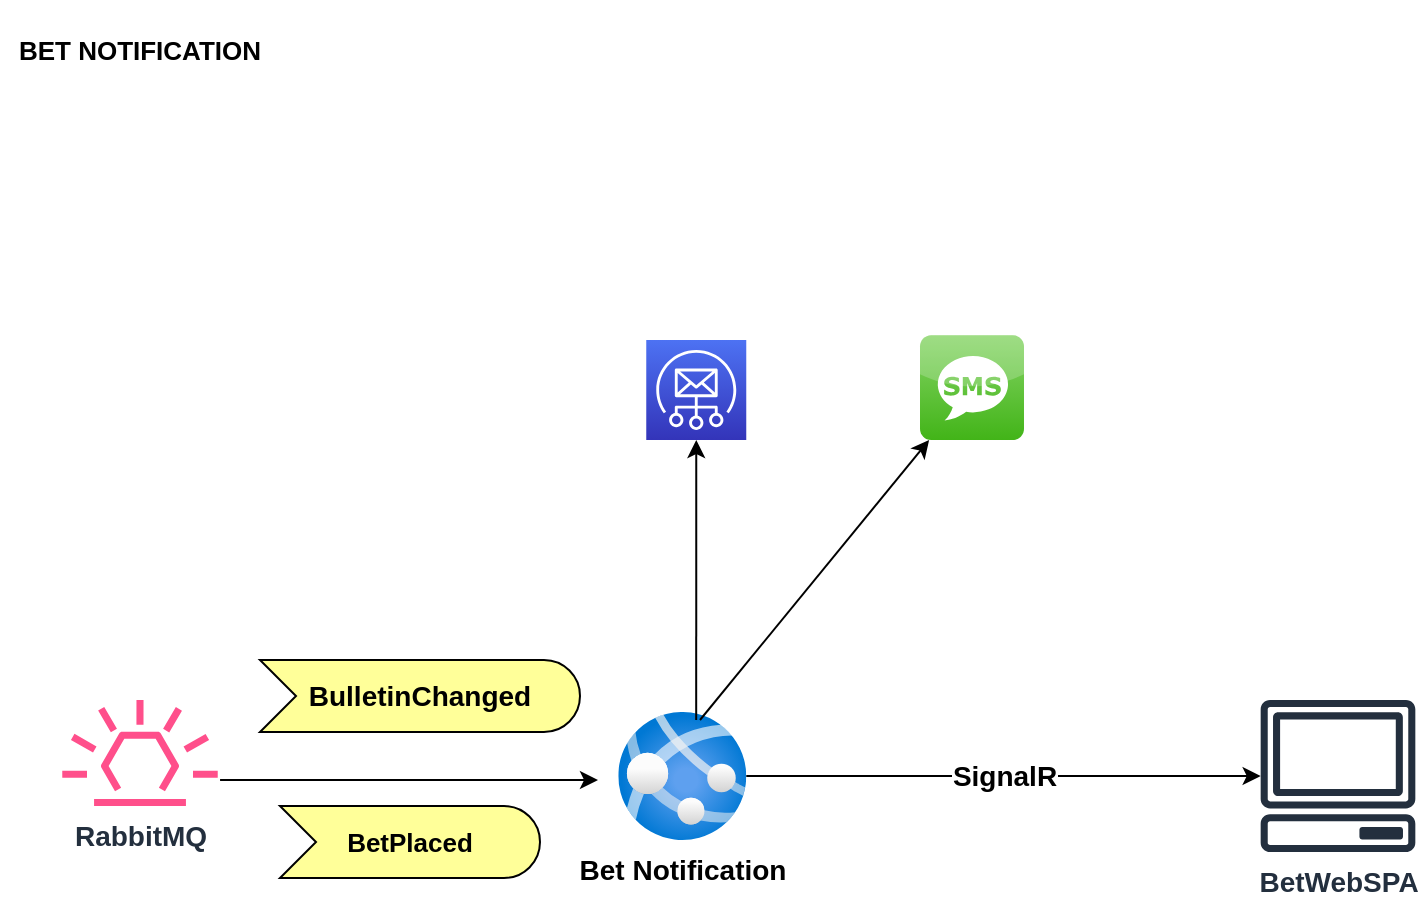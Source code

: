 <mxfile version="16.5.1" type="device"><diagram id="Qzn34XjKhWIK6gKnQCue" name="Page-1"><mxGraphModel dx="1102" dy="865" grid="1" gridSize="10" guides="1" tooltips="1" connect="1" arrows="1" fold="1" page="1" pageScale="1" pageWidth="827" pageHeight="1169" math="0" shadow="0"><root><mxCell id="0"/><mxCell id="1" parent="0"/><mxCell id="r8Xv-REW-TZ8cmKmP2s--1" value="BET NOTIFICATION" style="text;html=1;strokeColor=none;fillColor=none;align=center;verticalAlign=middle;whiteSpace=wrap;rounded=0;fontSize=13;labelBackgroundColor=default;fontStyle=1" parent="1" vertex="1"><mxGeometry x="50" y="30" width="140" height="50" as="geometry"/></mxCell><mxCell id="r8Xv-REW-TZ8cmKmP2s--2" value="" style="endArrow=classic;html=1;rounded=0;fontSize=14;exitX=1.015;exitY=0.755;exitDx=0;exitDy=0;exitPerimeter=0;" parent="1" source="r8Xv-REW-TZ8cmKmP2s--6" edge="1"><mxGeometry width="50" height="50" relative="1" as="geometry"><mxPoint x="220" y="420" as="sourcePoint"/><mxPoint x="349" y="420" as="targetPoint"/></mxGeometry></mxCell><mxCell id="r8Xv-REW-TZ8cmKmP2s--3" value="BetWebSPA" style="sketch=0;outlineConnect=0;fontColor=#232F3E;gradientColor=none;fillColor=#232F3E;strokeColor=none;dashed=0;verticalLabelPosition=bottom;verticalAlign=top;align=center;html=1;fontSize=14;fontStyle=1;aspect=fixed;pointerEvents=1;shape=mxgraph.aws4.client;" parent="1" vertex="1"><mxGeometry x="680" y="380" width="78" height="76" as="geometry"/></mxCell><mxCell id="r8Xv-REW-TZ8cmKmP2s--4" value="Bet Notification&lt;br style=&quot;font-size: 14px;&quot;&gt;" style="aspect=fixed;html=1;points=[];align=center;image;fontSize=14;image=img/lib/azure2/compute/App_Services.svg;fontStyle=1" parent="1" vertex="1"><mxGeometry x="359.13" y="386" width="64" height="64" as="geometry"/></mxCell><mxCell id="r8Xv-REW-TZ8cmKmP2s--5" value="SignalR" style="endArrow=classic;html=1;rounded=0;fontSize=14;fontStyle=1" parent="1" source="r8Xv-REW-TZ8cmKmP2s--4" target="r8Xv-REW-TZ8cmKmP2s--3" edge="1"><mxGeometry width="50" height="50" relative="1" as="geometry"><mxPoint x="319.13" y="707.5" as="sourcePoint"/><mxPoint x="369.13" y="657.5" as="targetPoint"/></mxGeometry></mxCell><mxCell id="r8Xv-REW-TZ8cmKmP2s--6" value="RabbitMQ" style="sketch=0;outlineConnect=0;fontColor=#232F3E;gradientColor=none;fillColor=#FF4F8B;strokeColor=none;dashed=0;verticalLabelPosition=bottom;verticalAlign=top;align=center;html=1;fontSize=14;fontStyle=1;aspect=fixed;pointerEvents=1;shape=mxgraph.aws4.eventbridge_default_event_bus_resource;" parent="1" vertex="1"><mxGeometry x="81" y="380" width="78" height="53" as="geometry"/></mxCell><mxCell id="r8Xv-REW-TZ8cmKmP2s--7" value="BulletinChanged" style="html=1;outlineConnect=0;whiteSpace=wrap;fillColor=#ffff99;shape=mxgraph.archimate3.event;fontStyle=1;fontSize=14;" parent="1" vertex="1"><mxGeometry x="180" y="360" width="160" height="36" as="geometry"/></mxCell><mxCell id="r8Xv-REW-TZ8cmKmP2s--8" value="BetPlaced" style="html=1;outlineConnect=0;whiteSpace=wrap;fillColor=#ffff99;shape=mxgraph.archimate3.event;fontStyle=1;fontSize=13;" parent="1" vertex="1"><mxGeometry x="190" y="433" width="130" height="36" as="geometry"/></mxCell><mxCell id="M2PcSBaRo4PEZffKtOai-1" value="" style="dashed=0;outlineConnect=0;html=1;align=center;labelPosition=center;verticalLabelPosition=bottom;verticalAlign=top;shape=mxgraph.webicons.sms;fillColor=#86D466;gradientColor=#42B418;fontStyle=1" vertex="1" parent="1"><mxGeometry x="510" y="197.6" width="52" height="52.4" as="geometry"/></mxCell><mxCell id="M2PcSBaRo4PEZffKtOai-2" value="" style="sketch=0;points=[[0,0,0],[0.25,0,0],[0.5,0,0],[0.75,0,0],[1,0,0],[0,1,0],[0.25,1,0],[0.5,1,0],[0.75,1,0],[1,1,0],[0,0.25,0],[0,0.5,0],[0,0.75,0],[1,0.25,0],[1,0.5,0],[1,0.75,0]];outlineConnect=0;fontColor=#232F3E;gradientColor=#4D72F3;gradientDirection=north;fillColor=#3334B9;strokeColor=#ffffff;dashed=0;verticalLabelPosition=bottom;verticalAlign=top;align=center;html=1;fontSize=12;fontStyle=1;aspect=fixed;shape=mxgraph.aws4.resourceIcon;resIcon=mxgraph.aws4.simple_email_service;" vertex="1" parent="1"><mxGeometry x="373.13" y="200" width="50" height="50" as="geometry"/></mxCell><mxCell id="M2PcSBaRo4PEZffKtOai-3" value="" style="endArrow=classic;html=1;rounded=0;" edge="1" parent="1" target="M2PcSBaRo4PEZffKtOai-1"><mxGeometry width="50" height="50" relative="1" as="geometry"><mxPoint x="400" y="390" as="sourcePoint"/><mxPoint x="473.13" y="240" as="targetPoint"/></mxGeometry></mxCell><mxCell id="M2PcSBaRo4PEZffKtOai-5" value="" style="endArrow=classic;html=1;rounded=0;entryX=0.5;entryY=1;entryDx=0;entryDy=0;entryPerimeter=0;exitX=0.609;exitY=0.063;exitDx=0;exitDy=0;exitPerimeter=0;" edge="1" parent="1" source="r8Xv-REW-TZ8cmKmP2s--4" target="M2PcSBaRo4PEZffKtOai-2"><mxGeometry width="50" height="50" relative="1" as="geometry"><mxPoint x="373.13" y="360" as="sourcePoint"/><mxPoint x="423.13" y="310" as="targetPoint"/></mxGeometry></mxCell></root></mxGraphModel></diagram></mxfile>